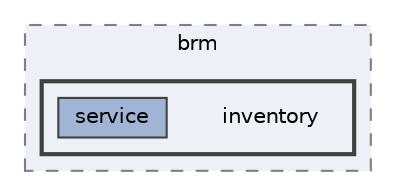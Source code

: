 digraph "repository/brm-inventory/src/main/java/com/sterlite/cal/brm/inventory"
{
 // LATEX_PDF_SIZE
  bgcolor="transparent";
  edge [fontname=Helvetica,fontsize=10,labelfontname=Helvetica,labelfontsize=10];
  node [fontname=Helvetica,fontsize=10,shape=box,height=0.2,width=0.4];
  compound=true
  subgraph clusterdir_5ccc59f2955652600b3ebbf71c1b4093 {
    graph [ bgcolor="#edf0f7", pencolor="grey50", label="brm", fontname=Helvetica,fontsize=10 style="filled,dashed", URL="dir_5ccc59f2955652600b3ebbf71c1b4093.html",tooltip=""]
  subgraph clusterdir_1b0921e14c261940355303b1eb253f0f {
    graph [ bgcolor="#edf0f7", pencolor="grey25", label="", fontname=Helvetica,fontsize=10 style="filled,bold", URL="dir_1b0921e14c261940355303b1eb253f0f.html",tooltip=""]
    dir_1b0921e14c261940355303b1eb253f0f [shape=plaintext, label="inventory"];
  dir_99ef7e0691dfd3f1ee6cc50417eb1b73 [label="service", fillcolor="#a2b4d6", color="grey25", style="filled", URL="dir_99ef7e0691dfd3f1ee6cc50417eb1b73.html",tooltip=""];
  }
  }
}
